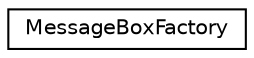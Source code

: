 digraph "Graphical Class Hierarchy"
{
  edge [fontname="Helvetica",fontsize="10",labelfontname="Helvetica",labelfontsize="10"];
  node [fontname="Helvetica",fontsize="10",shape=record];
  rankdir="LR";
  Node1 [label="MessageBoxFactory",height=0.2,width=0.4,color="black", fillcolor="white", style="filled",URL="$classMessageBoxFactory.html"];
}
